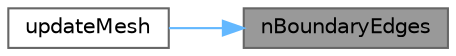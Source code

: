 digraph "nBoundaryEdges"
{
 // LATEX_PDF_SIZE
  bgcolor="transparent";
  edge [fontname=Helvetica,fontsize=10,labelfontname=Helvetica,labelfontsize=10];
  node [fontname=Helvetica,fontsize=10,shape=box,height=0.2,width=0.4];
  rankdir="RL";
  Node1 [id="Node000001",label="nBoundaryEdges",height=0.2,width=0.4,color="gray40", fillcolor="grey60", style="filled", fontcolor="black",tooltip=" "];
  Node1 -> Node2 [id="edge1_Node000001_Node000002",dir="back",color="steelblue1",style="solid",tooltip=" "];
  Node2 [id="Node000002",label="updateMesh",height=0.2,width=0.4,color="grey40", fillcolor="white", style="filled",URL="$classFoam_1_1faMesh.html#ad57565956fd4064299f4bd3c4eebb1d4",tooltip=" "];
}
